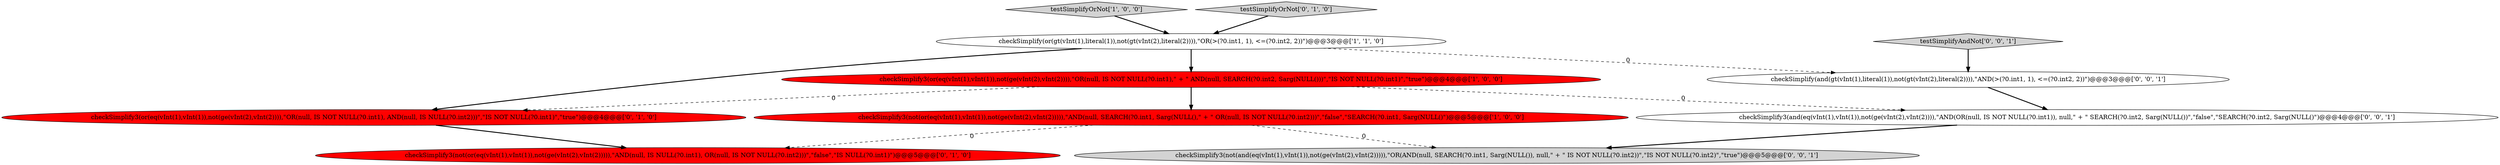 digraph {
0 [style = filled, label = "testSimplifyOrNot['1', '0', '0']", fillcolor = lightgray, shape = diamond image = "AAA0AAABBB1BBB"];
10 [style = filled, label = "checkSimplify3(and(eq(vInt(1),vInt(1)),not(ge(vInt(2),vInt(2)))),\"AND(OR(null, IS NOT NULL(?0.int1)), null,\" + \" SEARCH(?0.int2, Sarg(NULL())\",\"false\",\"SEARCH(?0.int2, Sarg(NULL()\")@@@4@@@['0', '0', '1']", fillcolor = white, shape = ellipse image = "AAA0AAABBB3BBB"];
4 [style = filled, label = "checkSimplify3(or(eq(vInt(1),vInt(1)),not(ge(vInt(2),vInt(2)))),\"OR(null, IS NOT NULL(?0.int1), AND(null, IS NULL(?0.int2)))\",\"IS NOT NULL(?0.int1)\",\"true\")@@@4@@@['0', '1', '0']", fillcolor = red, shape = ellipse image = "AAA1AAABBB2BBB"];
6 [style = filled, label = "testSimplifyOrNot['0', '1', '0']", fillcolor = lightgray, shape = diamond image = "AAA0AAABBB2BBB"];
7 [style = filled, label = "testSimplifyAndNot['0', '0', '1']", fillcolor = lightgray, shape = diamond image = "AAA0AAABBB3BBB"];
8 [style = filled, label = "checkSimplify3(not(and(eq(vInt(1),vInt(1)),not(ge(vInt(2),vInt(2))))),\"OR(AND(null, SEARCH(?0.int1, Sarg(NULL()), null,\" + \" IS NOT NULL(?0.int2))\",\"IS NOT NULL(?0.int2)\",\"true\")@@@5@@@['0', '0', '1']", fillcolor = lightgray, shape = ellipse image = "AAA0AAABBB3BBB"];
3 [style = filled, label = "checkSimplify(or(gt(vInt(1),literal(1)),not(gt(vInt(2),literal(2)))),\"OR(>(?0.int1, 1), <=(?0.int2, 2))\")@@@3@@@['1', '1', '0']", fillcolor = white, shape = ellipse image = "AAA0AAABBB1BBB"];
2 [style = filled, label = "checkSimplify3(or(eq(vInt(1),vInt(1)),not(ge(vInt(2),vInt(2)))),\"OR(null, IS NOT NULL(?0.int1),\" + \" AND(null, SEARCH(?0.int2, Sarg(NULL()))\",\"IS NOT NULL(?0.int1)\",\"true\")@@@4@@@['1', '0', '0']", fillcolor = red, shape = ellipse image = "AAA1AAABBB1BBB"];
5 [style = filled, label = "checkSimplify3(not(or(eq(vInt(1),vInt(1)),not(ge(vInt(2),vInt(2))))),\"AND(null, IS NULL(?0.int1), OR(null, IS NOT NULL(?0.int2)))\",\"false\",\"IS NULL(?0.int1)\")@@@5@@@['0', '1', '0']", fillcolor = red, shape = ellipse image = "AAA1AAABBB2BBB"];
1 [style = filled, label = "checkSimplify3(not(or(eq(vInt(1),vInt(1)),not(ge(vInt(2),vInt(2))))),\"AND(null, SEARCH(?0.int1, Sarg(NULL(),\" + \" OR(null, IS NOT NULL(?0.int2)))\",\"false\",\"SEARCH(?0.int1, Sarg(NULL()\")@@@5@@@['1', '0', '0']", fillcolor = red, shape = ellipse image = "AAA1AAABBB1BBB"];
9 [style = filled, label = "checkSimplify(and(gt(vInt(1),literal(1)),not(gt(vInt(2),literal(2)))),\"AND(>(?0.int1, 1), <=(?0.int2, 2))\")@@@3@@@['0', '0', '1']", fillcolor = white, shape = ellipse image = "AAA0AAABBB3BBB"];
0->3 [style = bold, label=""];
7->9 [style = bold, label=""];
6->3 [style = bold, label=""];
1->8 [style = dashed, label="0"];
1->5 [style = dashed, label="0"];
9->10 [style = bold, label=""];
3->2 [style = bold, label=""];
10->8 [style = bold, label=""];
3->9 [style = dashed, label="0"];
4->5 [style = bold, label=""];
3->4 [style = bold, label=""];
2->1 [style = bold, label=""];
2->10 [style = dashed, label="0"];
2->4 [style = dashed, label="0"];
}
